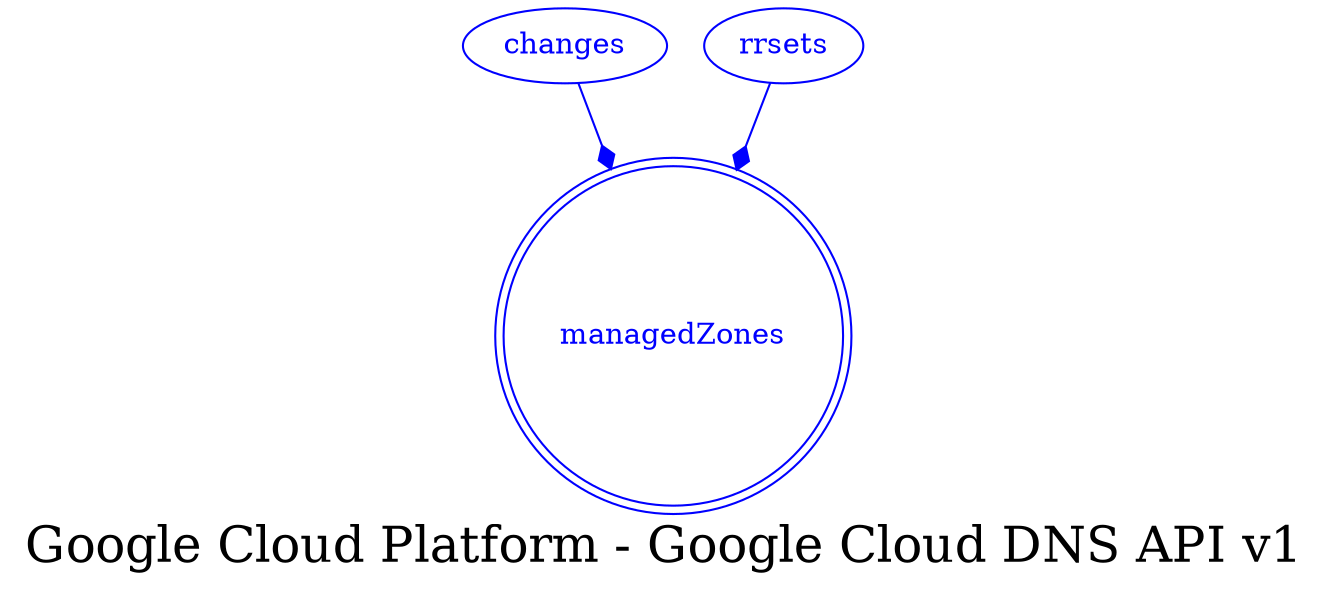 digraph LexiconGraph {
graph[label="Google Cloud Platform - Google Cloud DNS API v1", fontsize=24]
splines=true
"managedZones" [color=blue, fontcolor=blue, shape=doublecircle]
"changes" -> "managedZones" [color=blue, fontcolor=blue, arrowhead=diamond, arrowtail=none]
"changes" [color=blue, fontcolor=blue, shape=ellipse]
"rrsets" -> "managedZones" [color=blue, fontcolor=blue, arrowhead=diamond, arrowtail=none]
"rrsets" [color=blue, fontcolor=blue, shape=ellipse]
}
